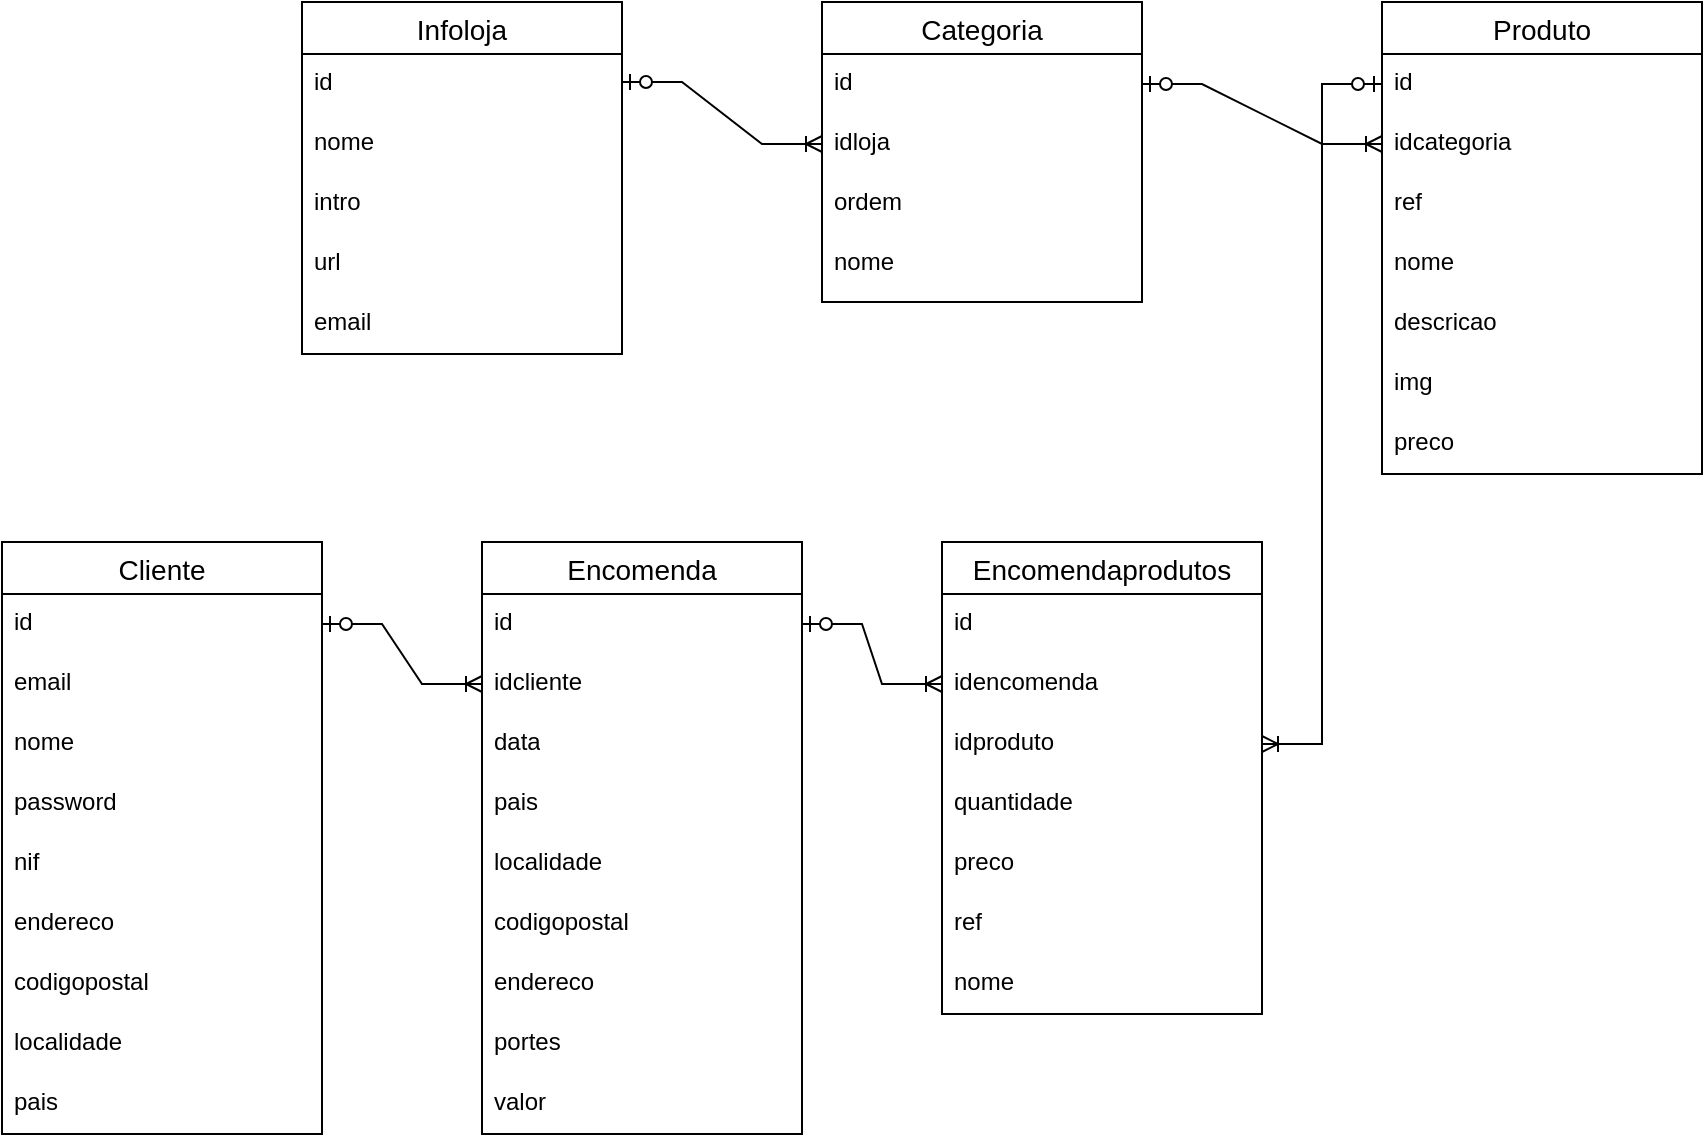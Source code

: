 <mxfile version="24.4.15" type="github">
  <diagram name="Página-1" id="za0eNh6gzpAIJWqCSQbv">
    <mxGraphModel dx="989" dy="626" grid="1" gridSize="10" guides="1" tooltips="1" connect="1" arrows="1" fold="1" page="1" pageScale="1" pageWidth="827" pageHeight="1169" math="0" shadow="0">
      <root>
        <mxCell id="0" />
        <mxCell id="1" parent="0" />
        <mxCell id="acUOVmvxxf5WYiIv__tW-1" value="Infoloja" style="swimlane;fontStyle=0;childLayout=stackLayout;horizontal=1;startSize=26;horizontalStack=0;resizeParent=1;resizeParentMax=0;resizeLast=0;collapsible=1;marginBottom=0;align=center;fontSize=14;" parent="1" vertex="1">
          <mxGeometry x="280" y="90" width="160" height="176" as="geometry" />
        </mxCell>
        <mxCell id="acUOVmvxxf5WYiIv__tW-2" value="id" style="text;strokeColor=none;fillColor=none;spacingLeft=4;spacingRight=4;overflow=hidden;rotatable=0;points=[[0,0.5],[1,0.5]];portConstraint=eastwest;fontSize=12;whiteSpace=wrap;html=1;" parent="acUOVmvxxf5WYiIv__tW-1" vertex="1">
          <mxGeometry y="26" width="160" height="30" as="geometry" />
        </mxCell>
        <mxCell id="acUOVmvxxf5WYiIv__tW-56" value="" style="edgeStyle=entityRelationEdgeStyle;fontSize=12;html=1;endArrow=ERoneToMany;startArrow=ERzeroToOne;rounded=0;" parent="acUOVmvxxf5WYiIv__tW-1" target="acUOVmvxxf5WYiIv__tW-25" edge="1">
          <mxGeometry width="100" height="100" relative="1" as="geometry">
            <mxPoint x="160" y="40" as="sourcePoint" />
            <mxPoint x="400" y="110" as="targetPoint" />
          </mxGeometry>
        </mxCell>
        <mxCell id="acUOVmvxxf5WYiIv__tW-3" value="nome" style="text;strokeColor=none;fillColor=none;spacingLeft=4;spacingRight=4;overflow=hidden;rotatable=0;points=[[0,0.5],[1,0.5]];portConstraint=eastwest;fontSize=12;whiteSpace=wrap;html=1;" parent="acUOVmvxxf5WYiIv__tW-1" vertex="1">
          <mxGeometry y="56" width="160" height="30" as="geometry" />
        </mxCell>
        <mxCell id="acUOVmvxxf5WYiIv__tW-4" value="intro" style="text;strokeColor=none;fillColor=none;spacingLeft=4;spacingRight=4;overflow=hidden;rotatable=0;points=[[0,0.5],[1,0.5]];portConstraint=eastwest;fontSize=12;whiteSpace=wrap;html=1;" parent="acUOVmvxxf5WYiIv__tW-1" vertex="1">
          <mxGeometry y="86" width="160" height="30" as="geometry" />
        </mxCell>
        <mxCell id="acUOVmvxxf5WYiIv__tW-48" value="url" style="text;strokeColor=none;fillColor=none;spacingLeft=4;spacingRight=4;overflow=hidden;rotatable=0;points=[[0,0.5],[1,0.5]];portConstraint=eastwest;fontSize=12;whiteSpace=wrap;html=1;" parent="acUOVmvxxf5WYiIv__tW-1" vertex="1">
          <mxGeometry y="116" width="160" height="30" as="geometry" />
        </mxCell>
        <mxCell id="acUOVmvxxf5WYiIv__tW-47" value="email" style="text;strokeColor=none;fillColor=none;spacingLeft=4;spacingRight=4;overflow=hidden;rotatable=0;points=[[0,0.5],[1,0.5]];portConstraint=eastwest;fontSize=12;whiteSpace=wrap;html=1;" parent="acUOVmvxxf5WYiIv__tW-1" vertex="1">
          <mxGeometry y="146" width="160" height="30" as="geometry" />
        </mxCell>
        <mxCell id="acUOVmvxxf5WYiIv__tW-5" value="Categoria" style="swimlane;fontStyle=0;childLayout=stackLayout;horizontal=1;startSize=26;horizontalStack=0;resizeParent=1;resizeParentMax=0;resizeLast=0;collapsible=1;marginBottom=0;align=center;fontSize=14;" parent="1" vertex="1">
          <mxGeometry x="540" y="90" width="160" height="150" as="geometry" />
        </mxCell>
        <mxCell id="acUOVmvxxf5WYiIv__tW-6" value="id" style="text;strokeColor=none;fillColor=none;spacingLeft=4;spacingRight=4;overflow=hidden;rotatable=0;points=[[0,0.5],[1,0.5]];portConstraint=eastwest;fontSize=12;whiteSpace=wrap;html=1;" parent="acUOVmvxxf5WYiIv__tW-5" vertex="1">
          <mxGeometry y="26" width="160" height="30" as="geometry" />
        </mxCell>
        <mxCell id="acUOVmvxxf5WYiIv__tW-25" value="&lt;div&gt;idloja&lt;/div&gt;" style="text;strokeColor=none;fillColor=none;spacingLeft=4;spacingRight=4;overflow=hidden;rotatable=0;points=[[0,0.5],[1,0.5]];portConstraint=eastwest;fontSize=12;whiteSpace=wrap;html=1;" parent="acUOVmvxxf5WYiIv__tW-5" vertex="1">
          <mxGeometry y="56" width="160" height="30" as="geometry" />
        </mxCell>
        <mxCell id="acUOVmvxxf5WYiIv__tW-7" value="ordem" style="text;strokeColor=none;fillColor=none;spacingLeft=4;spacingRight=4;overflow=hidden;rotatable=0;points=[[0,0.5],[1,0.5]];portConstraint=eastwest;fontSize=12;whiteSpace=wrap;html=1;" parent="acUOVmvxxf5WYiIv__tW-5" vertex="1">
          <mxGeometry y="86" width="160" height="30" as="geometry" />
        </mxCell>
        <mxCell id="acUOVmvxxf5WYiIv__tW-8" value="nome&lt;div&gt;&lt;br&gt;&lt;/div&gt;" style="text;strokeColor=none;fillColor=none;spacingLeft=4;spacingRight=4;overflow=hidden;rotatable=0;points=[[0,0.5],[1,0.5]];portConstraint=eastwest;fontSize=12;whiteSpace=wrap;html=1;" parent="acUOVmvxxf5WYiIv__tW-5" vertex="1">
          <mxGeometry y="116" width="160" height="34" as="geometry" />
        </mxCell>
        <mxCell id="acUOVmvxxf5WYiIv__tW-9" value="Cliente" style="swimlane;fontStyle=0;childLayout=stackLayout;horizontal=1;startSize=26;horizontalStack=0;resizeParent=1;resizeParentMax=0;resizeLast=0;collapsible=1;marginBottom=0;align=center;fontSize=14;" parent="1" vertex="1">
          <mxGeometry x="130" y="360" width="160" height="296" as="geometry" />
        </mxCell>
        <mxCell id="acUOVmvxxf5WYiIv__tW-10" value="id" style="text;strokeColor=none;fillColor=none;spacingLeft=4;spacingRight=4;overflow=hidden;rotatable=0;points=[[0,0.5],[1,0.5]];portConstraint=eastwest;fontSize=12;whiteSpace=wrap;html=1;" parent="acUOVmvxxf5WYiIv__tW-9" vertex="1">
          <mxGeometry y="26" width="160" height="30" as="geometry" />
        </mxCell>
        <mxCell id="acUOVmvxxf5WYiIv__tW-11" value="email" style="text;strokeColor=none;fillColor=none;spacingLeft=4;spacingRight=4;overflow=hidden;rotatable=0;points=[[0,0.5],[1,0.5]];portConstraint=eastwest;fontSize=12;whiteSpace=wrap;html=1;" parent="acUOVmvxxf5WYiIv__tW-9" vertex="1">
          <mxGeometry y="56" width="160" height="30" as="geometry" />
        </mxCell>
        <mxCell id="acUOVmvxxf5WYiIv__tW-30" value="nome" style="text;strokeColor=none;fillColor=none;spacingLeft=4;spacingRight=4;overflow=hidden;rotatable=0;points=[[0,0.5],[1,0.5]];portConstraint=eastwest;fontSize=12;whiteSpace=wrap;html=1;" parent="acUOVmvxxf5WYiIv__tW-9" vertex="1">
          <mxGeometry y="86" width="160" height="30" as="geometry" />
        </mxCell>
        <mxCell id="acUOVmvxxf5WYiIv__tW-12" value="password" style="text;strokeColor=none;fillColor=none;spacingLeft=4;spacingRight=4;overflow=hidden;rotatable=0;points=[[0,0.5],[1,0.5]];portConstraint=eastwest;fontSize=12;whiteSpace=wrap;html=1;" parent="acUOVmvxxf5WYiIv__tW-9" vertex="1">
          <mxGeometry y="116" width="160" height="30" as="geometry" />
        </mxCell>
        <mxCell id="acUOVmvxxf5WYiIv__tW-31" value="nif" style="text;strokeColor=none;fillColor=none;spacingLeft=4;spacingRight=4;overflow=hidden;rotatable=0;points=[[0,0.5],[1,0.5]];portConstraint=eastwest;fontSize=12;whiteSpace=wrap;html=1;" parent="acUOVmvxxf5WYiIv__tW-9" vertex="1">
          <mxGeometry y="146" width="160" height="30" as="geometry" />
        </mxCell>
        <mxCell id="acUOVmvxxf5WYiIv__tW-38" value="endereco" style="text;strokeColor=none;fillColor=none;spacingLeft=4;spacingRight=4;overflow=hidden;rotatable=0;points=[[0,0.5],[1,0.5]];portConstraint=eastwest;fontSize=12;whiteSpace=wrap;html=1;" parent="acUOVmvxxf5WYiIv__tW-9" vertex="1">
          <mxGeometry y="176" width="160" height="30" as="geometry" />
        </mxCell>
        <mxCell id="acUOVmvxxf5WYiIv__tW-43" value="codigopostal" style="text;strokeColor=none;fillColor=none;spacingLeft=4;spacingRight=4;overflow=hidden;rotatable=0;points=[[0,0.5],[1,0.5]];portConstraint=eastwest;fontSize=12;whiteSpace=wrap;html=1;" parent="acUOVmvxxf5WYiIv__tW-9" vertex="1">
          <mxGeometry y="206" width="160" height="30" as="geometry" />
        </mxCell>
        <mxCell id="acUOVmvxxf5WYiIv__tW-41" value="localidade" style="text;strokeColor=none;fillColor=none;spacingLeft=4;spacingRight=4;overflow=hidden;rotatable=0;points=[[0,0.5],[1,0.5]];portConstraint=eastwest;fontSize=12;whiteSpace=wrap;html=1;" parent="acUOVmvxxf5WYiIv__tW-9" vertex="1">
          <mxGeometry y="236" width="160" height="30" as="geometry" />
        </mxCell>
        <mxCell id="acUOVmvxxf5WYiIv__tW-37" value="pais" style="text;strokeColor=none;fillColor=none;spacingLeft=4;spacingRight=4;overflow=hidden;rotatable=0;points=[[0,0.5],[1,0.5]];portConstraint=eastwest;fontSize=12;whiteSpace=wrap;html=1;" parent="acUOVmvxxf5WYiIv__tW-9" vertex="1">
          <mxGeometry y="266" width="160" height="30" as="geometry" />
        </mxCell>
        <mxCell id="acUOVmvxxf5WYiIv__tW-13" value="Encomenda" style="swimlane;fontStyle=0;childLayout=stackLayout;horizontal=1;startSize=26;horizontalStack=0;resizeParent=1;resizeParentMax=0;resizeLast=0;collapsible=1;marginBottom=0;align=center;fontSize=14;" parent="1" vertex="1">
          <mxGeometry x="370" y="360" width="160" height="296" as="geometry" />
        </mxCell>
        <mxCell id="acUOVmvxxf5WYiIv__tW-14" value="id" style="text;strokeColor=none;fillColor=none;spacingLeft=4;spacingRight=4;overflow=hidden;rotatable=0;points=[[0,0.5],[1,0.5]];portConstraint=eastwest;fontSize=12;whiteSpace=wrap;html=1;" parent="acUOVmvxxf5WYiIv__tW-13" vertex="1">
          <mxGeometry y="26" width="160" height="30" as="geometry" />
        </mxCell>
        <mxCell id="acUOVmvxxf5WYiIv__tW-15" value="idcliente" style="text;strokeColor=none;fillColor=none;spacingLeft=4;spacingRight=4;overflow=hidden;rotatable=0;points=[[0,0.5],[1,0.5]];portConstraint=eastwest;fontSize=12;whiteSpace=wrap;html=1;" parent="acUOVmvxxf5WYiIv__tW-13" vertex="1">
          <mxGeometry y="56" width="160" height="30" as="geometry" />
        </mxCell>
        <mxCell id="acUOVmvxxf5WYiIv__tW-16" value="data" style="text;strokeColor=none;fillColor=none;spacingLeft=4;spacingRight=4;overflow=hidden;rotatable=0;points=[[0,0.5],[1,0.5]];portConstraint=eastwest;fontSize=12;whiteSpace=wrap;html=1;" parent="acUOVmvxxf5WYiIv__tW-13" vertex="1">
          <mxGeometry y="86" width="160" height="30" as="geometry" />
        </mxCell>
        <mxCell id="acUOVmvxxf5WYiIv__tW-55" value="pais" style="text;strokeColor=none;fillColor=none;spacingLeft=4;spacingRight=4;overflow=hidden;rotatable=0;points=[[0,0.5],[1,0.5]];portConstraint=eastwest;fontSize=12;whiteSpace=wrap;html=1;" parent="acUOVmvxxf5WYiIv__tW-13" vertex="1">
          <mxGeometry y="116" width="160" height="30" as="geometry" />
        </mxCell>
        <mxCell id="acUOVmvxxf5WYiIv__tW-54" value="localidade" style="text;strokeColor=none;fillColor=none;spacingLeft=4;spacingRight=4;overflow=hidden;rotatable=0;points=[[0,0.5],[1,0.5]];portConstraint=eastwest;fontSize=12;whiteSpace=wrap;html=1;" parent="acUOVmvxxf5WYiIv__tW-13" vertex="1">
          <mxGeometry y="146" width="160" height="30" as="geometry" />
        </mxCell>
        <mxCell id="acUOVmvxxf5WYiIv__tW-53" value="codigopostal" style="text;strokeColor=none;fillColor=none;spacingLeft=4;spacingRight=4;overflow=hidden;rotatable=0;points=[[0,0.5],[1,0.5]];portConstraint=eastwest;fontSize=12;whiteSpace=wrap;html=1;" parent="acUOVmvxxf5WYiIv__tW-13" vertex="1">
          <mxGeometry y="176" width="160" height="30" as="geometry" />
        </mxCell>
        <mxCell id="acUOVmvxxf5WYiIv__tW-52" value="endereco" style="text;strokeColor=none;fillColor=none;spacingLeft=4;spacingRight=4;overflow=hidden;rotatable=0;points=[[0,0.5],[1,0.5]];portConstraint=eastwest;fontSize=12;whiteSpace=wrap;html=1;" parent="acUOVmvxxf5WYiIv__tW-13" vertex="1">
          <mxGeometry y="206" width="160" height="30" as="geometry" />
        </mxCell>
        <mxCell id="acUOVmvxxf5WYiIv__tW-49" value="portes" style="text;strokeColor=none;fillColor=none;spacingLeft=4;spacingRight=4;overflow=hidden;rotatable=0;points=[[0,0.5],[1,0.5]];portConstraint=eastwest;fontSize=12;whiteSpace=wrap;html=1;" parent="acUOVmvxxf5WYiIv__tW-13" vertex="1">
          <mxGeometry y="236" width="160" height="30" as="geometry" />
        </mxCell>
        <mxCell id="acUOVmvxxf5WYiIv__tW-42" value="valor" style="text;strokeColor=none;fillColor=none;spacingLeft=4;spacingRight=4;overflow=hidden;rotatable=0;points=[[0,0.5],[1,0.5]];portConstraint=eastwest;fontSize=12;whiteSpace=wrap;html=1;" parent="acUOVmvxxf5WYiIv__tW-13" vertex="1">
          <mxGeometry y="266" width="160" height="30" as="geometry" />
        </mxCell>
        <mxCell id="acUOVmvxxf5WYiIv__tW-17" value="Encomendaprodutos" style="swimlane;fontStyle=0;childLayout=stackLayout;horizontal=1;startSize=26;horizontalStack=0;resizeParent=1;resizeParentMax=0;resizeLast=0;collapsible=1;marginBottom=0;align=center;fontSize=14;" parent="1" vertex="1">
          <mxGeometry x="600" y="360" width="160" height="236" as="geometry" />
        </mxCell>
        <mxCell id="acUOVmvxxf5WYiIv__tW-18" value="id" style="text;strokeColor=none;fillColor=none;spacingLeft=4;spacingRight=4;overflow=hidden;rotatable=0;points=[[0,0.5],[1,0.5]];portConstraint=eastwest;fontSize=12;whiteSpace=wrap;html=1;" parent="acUOVmvxxf5WYiIv__tW-17" vertex="1">
          <mxGeometry y="26" width="160" height="30" as="geometry" />
        </mxCell>
        <mxCell id="acUOVmvxxf5WYiIv__tW-19" value="idencomenda" style="text;strokeColor=none;fillColor=none;spacingLeft=4;spacingRight=4;overflow=hidden;rotatable=0;points=[[0,0.5],[1,0.5]];portConstraint=eastwest;fontSize=12;whiteSpace=wrap;html=1;" parent="acUOVmvxxf5WYiIv__tW-17" vertex="1">
          <mxGeometry y="56" width="160" height="30" as="geometry" />
        </mxCell>
        <mxCell id="acUOVmvxxf5WYiIv__tW-20" value="idproduto" style="text;strokeColor=none;fillColor=none;spacingLeft=4;spacingRight=4;overflow=hidden;rotatable=0;points=[[0,0.5],[1,0.5]];portConstraint=eastwest;fontSize=12;whiteSpace=wrap;html=1;" parent="acUOVmvxxf5WYiIv__tW-17" vertex="1">
          <mxGeometry y="86" width="160" height="30" as="geometry" />
        </mxCell>
        <mxCell id="acUOVmvxxf5WYiIv__tW-36" value="quantidade" style="text;strokeColor=none;fillColor=none;spacingLeft=4;spacingRight=4;overflow=hidden;rotatable=0;points=[[0,0.5],[1,0.5]];portConstraint=eastwest;fontSize=12;whiteSpace=wrap;html=1;" parent="acUOVmvxxf5WYiIv__tW-17" vertex="1">
          <mxGeometry y="116" width="160" height="30" as="geometry" />
        </mxCell>
        <mxCell id="acUOVmvxxf5WYiIv__tW-35" value="preco" style="text;strokeColor=none;fillColor=none;spacingLeft=4;spacingRight=4;overflow=hidden;rotatable=0;points=[[0,0.5],[1,0.5]];portConstraint=eastwest;fontSize=12;whiteSpace=wrap;html=1;" parent="acUOVmvxxf5WYiIv__tW-17" vertex="1">
          <mxGeometry y="146" width="160" height="30" as="geometry" />
        </mxCell>
        <mxCell id="acUOVmvxxf5WYiIv__tW-34" value="ref" style="text;strokeColor=none;fillColor=none;spacingLeft=4;spacingRight=4;overflow=hidden;rotatable=0;points=[[0,0.5],[1,0.5]];portConstraint=eastwest;fontSize=12;whiteSpace=wrap;html=1;" parent="acUOVmvxxf5WYiIv__tW-17" vertex="1">
          <mxGeometry y="176" width="160" height="30" as="geometry" />
        </mxCell>
        <mxCell id="acUOVmvxxf5WYiIv__tW-33" value="nome" style="text;strokeColor=none;fillColor=none;spacingLeft=4;spacingRight=4;overflow=hidden;rotatable=0;points=[[0,0.5],[1,0.5]];portConstraint=eastwest;fontSize=12;whiteSpace=wrap;html=1;" parent="acUOVmvxxf5WYiIv__tW-17" vertex="1">
          <mxGeometry y="206" width="160" height="30" as="geometry" />
        </mxCell>
        <mxCell id="acUOVmvxxf5WYiIv__tW-21" value="Produto" style="swimlane;fontStyle=0;childLayout=stackLayout;horizontal=1;startSize=26;horizontalStack=0;resizeParent=1;resizeParentMax=0;resizeLast=0;collapsible=1;marginBottom=0;align=center;fontSize=14;" parent="1" vertex="1">
          <mxGeometry x="820" y="90" width="160" height="236" as="geometry" />
        </mxCell>
        <mxCell id="acUOVmvxxf5WYiIv__tW-22" value="id" style="text;strokeColor=none;fillColor=none;spacingLeft=4;spacingRight=4;overflow=hidden;rotatable=0;points=[[0,0.5],[1,0.5]];portConstraint=eastwest;fontSize=12;whiteSpace=wrap;html=1;" parent="acUOVmvxxf5WYiIv__tW-21" vertex="1">
          <mxGeometry y="26" width="160" height="30" as="geometry" />
        </mxCell>
        <mxCell id="acUOVmvxxf5WYiIv__tW-24" value="idcategoria" style="text;strokeColor=none;fillColor=none;spacingLeft=4;spacingRight=4;overflow=hidden;rotatable=0;points=[[0,0.5],[1,0.5]];portConstraint=eastwest;fontSize=12;whiteSpace=wrap;html=1;" parent="acUOVmvxxf5WYiIv__tW-21" vertex="1">
          <mxGeometry y="56" width="160" height="30" as="geometry" />
        </mxCell>
        <mxCell id="acUOVmvxxf5WYiIv__tW-23" value="ref" style="text;strokeColor=none;fillColor=none;spacingLeft=4;spacingRight=4;overflow=hidden;rotatable=0;points=[[0,0.5],[1,0.5]];portConstraint=eastwest;fontSize=12;whiteSpace=wrap;html=1;" parent="acUOVmvxxf5WYiIv__tW-21" vertex="1">
          <mxGeometry y="86" width="160" height="30" as="geometry" />
        </mxCell>
        <mxCell id="acUOVmvxxf5WYiIv__tW-27" value="nom&lt;span style=&quot;color: rgba(0, 0, 0, 0); font-family: monospace; font-size: 0px; text-wrap: nowrap;&quot;&gt;%3CmxGraphModel%3E%3Croot%3E%3CmxCell%20id%3D%220%22%2F%3E%3CmxCell%20id%3D%221%22%20parent%3D%220%22%2F%3E%3CmxCell%20id%3D%222%22%20value%3D%22nome%26lt%3Bdiv%26gt%3B%26lt%3Bbr%26gt%3B%26lt%3B%2Fdiv%26gt%3B%22%20style%3D%22text%3BstrokeColor%3Dnone%3BfillColor%3Dnone%3BspacingLeft%3D4%3BspacingRight%3D4%3Boverflow%3Dhidden%3Brotatable%3D0%3Bpoints%3D%5B%5B0%2C0.5%5D%2C%5B1%2C0.5%5D%5D%3BportConstraint%3Deastwest%3BfontSize%3D12%3BwhiteSpace%3Dwrap%3Bhtml%3D1%3B%22%20vertex%3D%221%22%20parent%3D%221%22%3E%3CmxGeometry%20x%3D%22254%22%20y%3D%22266%22%20width%3D%22160%22%20height%3D%2230%22%20as%3D%22geometry%22%2F%3E%3C%2FmxCell%3E%3C%2Froot%3E%3C%2FmxGraphModel%3E&lt;/span&gt;e" style="text;strokeColor=none;fillColor=none;spacingLeft=4;spacingRight=4;overflow=hidden;rotatable=0;points=[[0,0.5],[1,0.5]];portConstraint=eastwest;fontSize=12;whiteSpace=wrap;html=1;" parent="acUOVmvxxf5WYiIv__tW-21" vertex="1">
          <mxGeometry y="116" width="160" height="30" as="geometry" />
        </mxCell>
        <mxCell id="acUOVmvxxf5WYiIv__tW-29" value="descricao" style="text;strokeColor=none;fillColor=none;spacingLeft=4;spacingRight=4;overflow=hidden;rotatable=0;points=[[0,0.5],[1,0.5]];portConstraint=eastwest;fontSize=12;whiteSpace=wrap;html=1;" parent="acUOVmvxxf5WYiIv__tW-21" vertex="1">
          <mxGeometry y="146" width="160" height="30" as="geometry" />
        </mxCell>
        <mxCell id="acUOVmvxxf5WYiIv__tW-26" value="img" style="text;strokeColor=none;fillColor=none;spacingLeft=4;spacingRight=4;overflow=hidden;rotatable=0;points=[[0,0.5],[1,0.5]];portConstraint=eastwest;fontSize=12;whiteSpace=wrap;html=1;" parent="acUOVmvxxf5WYiIv__tW-21" vertex="1">
          <mxGeometry y="176" width="160" height="30" as="geometry" />
        </mxCell>
        <mxCell id="acUOVmvxxf5WYiIv__tW-28" value="preco" style="text;strokeColor=none;fillColor=none;spacingLeft=4;spacingRight=4;overflow=hidden;rotatable=0;points=[[0,0.5],[1,0.5]];portConstraint=eastwest;fontSize=12;whiteSpace=wrap;html=1;" parent="acUOVmvxxf5WYiIv__tW-21" vertex="1">
          <mxGeometry y="206" width="160" height="30" as="geometry" />
        </mxCell>
        <mxCell id="acUOVmvxxf5WYiIv__tW-57" value="" style="edgeStyle=entityRelationEdgeStyle;fontSize=12;html=1;endArrow=ERoneToMany;startArrow=ERzeroToOne;rounded=0;entryX=0;entryY=0.5;entryDx=0;entryDy=0;exitX=1;exitY=0.5;exitDx=0;exitDy=0;" parent="1" target="acUOVmvxxf5WYiIv__tW-24" edge="1" source="acUOVmvxxf5WYiIv__tW-6">
          <mxGeometry width="100" height="100" relative="1" as="geometry">
            <mxPoint x="440" y="160" as="sourcePoint" />
            <mxPoint x="510" y="221" as="targetPoint" />
            <Array as="points">
              <mxPoint x="710" y="150" />
            </Array>
          </mxGeometry>
        </mxCell>
        <mxCell id="acUOVmvxxf5WYiIv__tW-58" value="" style="edgeStyle=entityRelationEdgeStyle;fontSize=12;html=1;endArrow=ERoneToMany;startArrow=ERzeroToOne;rounded=0;entryX=0;entryY=0.5;entryDx=0;entryDy=0;" parent="1" target="acUOVmvxxf5WYiIv__tW-15" edge="1" source="acUOVmvxxf5WYiIv__tW-10">
          <mxGeometry width="100" height="100" relative="1" as="geometry">
            <mxPoint x="300" y="470" as="sourcePoint" />
            <mxPoint x="280" y="451" as="targetPoint" />
          </mxGeometry>
        </mxCell>
        <mxCell id="acUOVmvxxf5WYiIv__tW-59" value="" style="edgeStyle=entityRelationEdgeStyle;fontSize=12;html=1;endArrow=ERoneToMany;startArrow=ERzeroToOne;rounded=0;entryX=0;entryY=0.5;entryDx=0;entryDy=0;" parent="1" target="acUOVmvxxf5WYiIv__tW-19" edge="1" source="acUOVmvxxf5WYiIv__tW-14">
          <mxGeometry width="100" height="100" relative="1" as="geometry">
            <mxPoint x="490" y="400" as="sourcePoint" />
            <mxPoint x="620" y="441" as="targetPoint" />
          </mxGeometry>
        </mxCell>
        <mxCell id="gxR0WCzaV0zKAhohbBpa-1" value="" style="edgeStyle=entityRelationEdgeStyle;fontSize=12;html=1;endArrow=ERoneToMany;startArrow=ERzeroToOne;rounded=0;" edge="1" parent="1" source="acUOVmvxxf5WYiIv__tW-22" target="acUOVmvxxf5WYiIv__tW-20">
          <mxGeometry width="100" height="100" relative="1" as="geometry">
            <mxPoint x="790" y="680" as="sourcePoint" />
            <mxPoint x="890" y="580" as="targetPoint" />
            <Array as="points">
              <mxPoint x="1280" y="810" />
            </Array>
          </mxGeometry>
        </mxCell>
      </root>
    </mxGraphModel>
  </diagram>
</mxfile>
